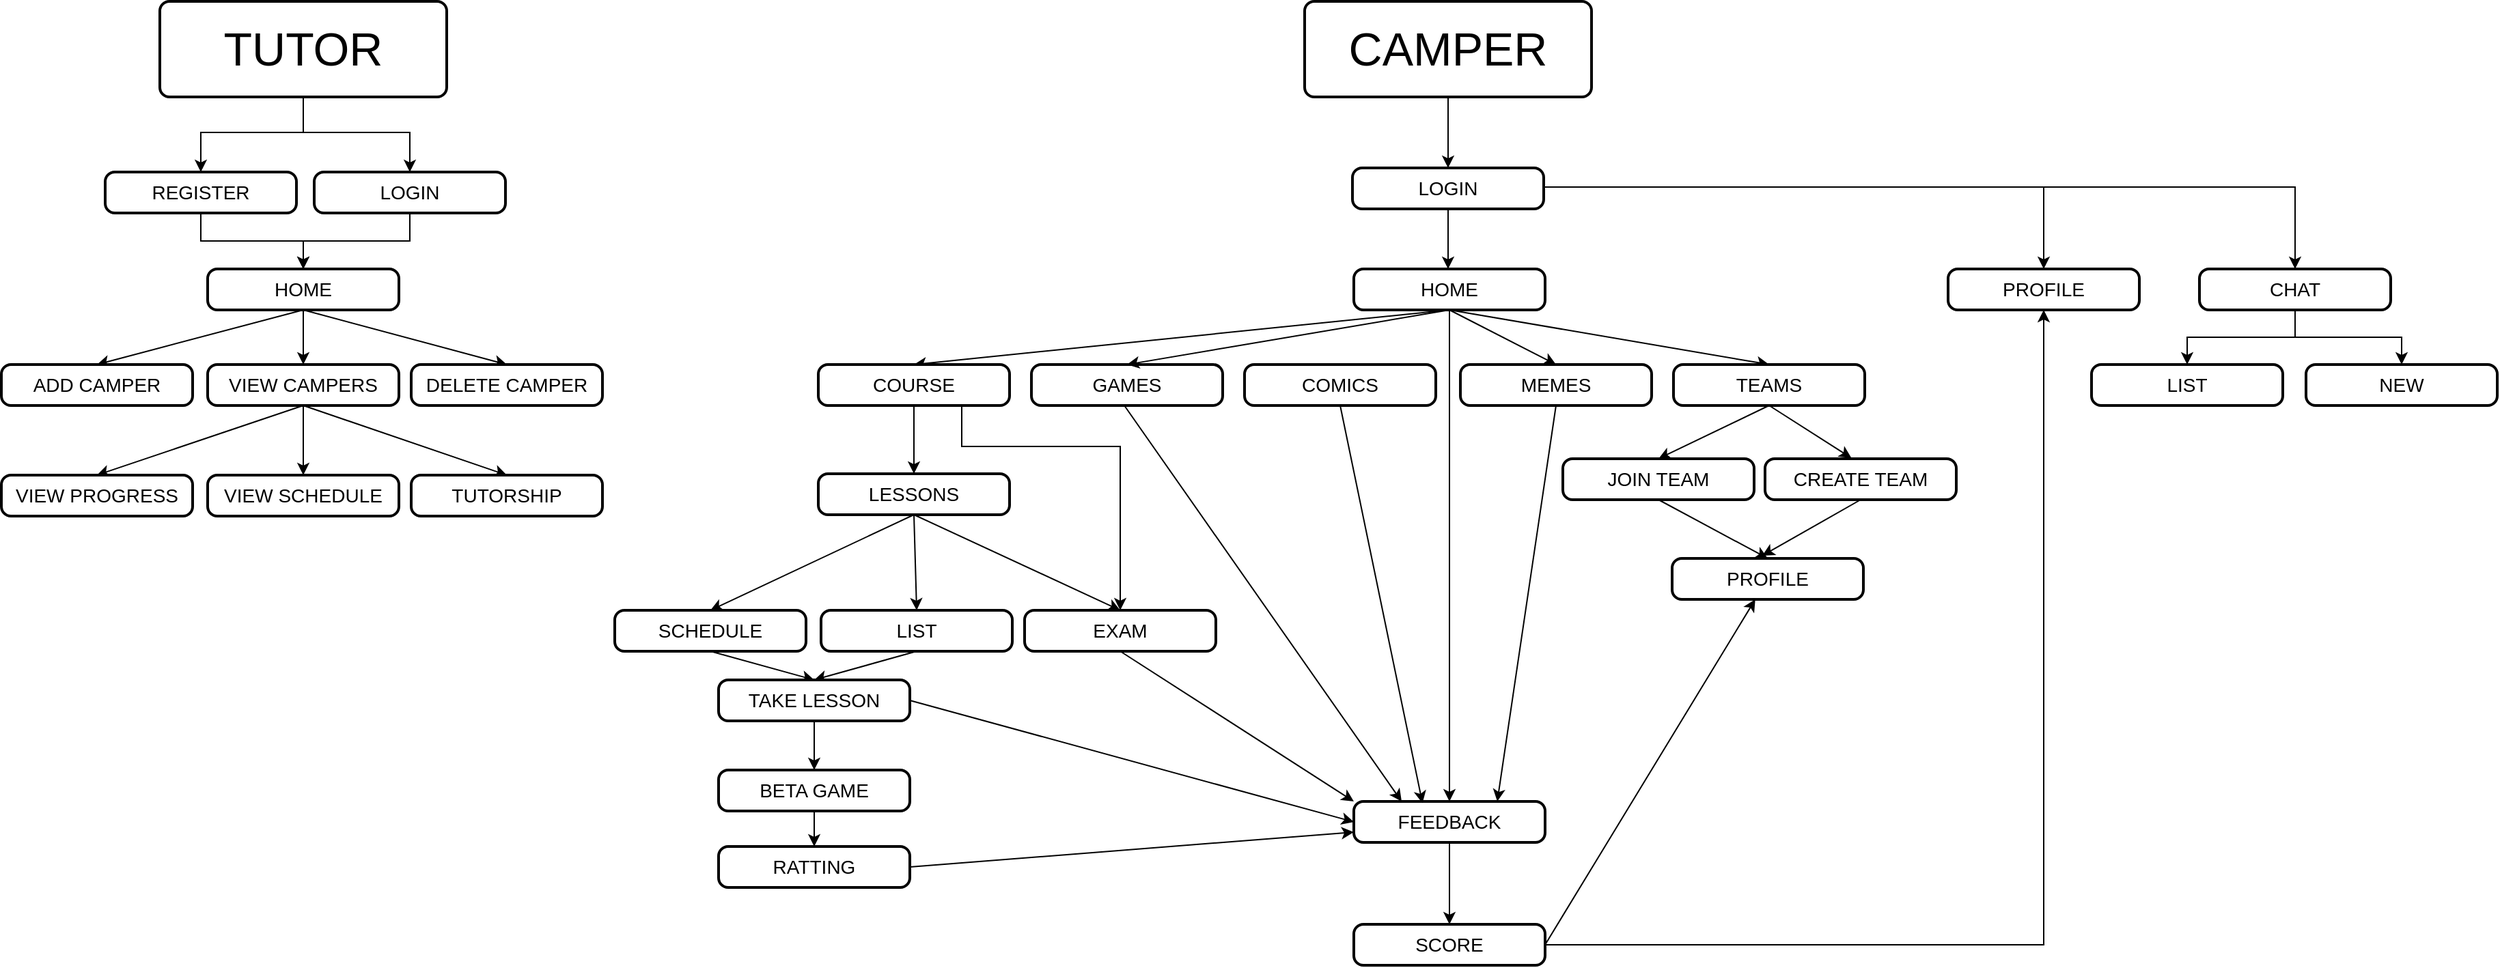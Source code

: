 <mxfile version="13.8.0" type="github">
  <diagram name="Page-1" id="edf60f1a-56cd-e834-aa8a-f176f3a09ee4">
    <mxGraphModel dx="1965" dy="1285" grid="1" gridSize="10" guides="1" tooltips="1" connect="1" arrows="1" fold="1" page="1" pageScale="1" pageWidth="1100" pageHeight="850" background="#ffffff" math="0" shadow="0">
      <root>
        <mxCell id="0" />
        <mxCell id="1" parent="0" />
        <mxCell id="gXM7lQSjL1Jpcok_i52--102" style="edgeStyle=none;rounded=0;orthogonalLoop=1;jettySize=auto;html=1;exitX=0.5;exitY=1;exitDx=0;exitDy=0;entryX=0.5;entryY=0;entryDx=0;entryDy=0;" edge="1" parent="1" source="gXM7lQSjL1Jpcok_i52--44" target="gXM7lQSjL1Jpcok_i52--101">
          <mxGeometry relative="1" as="geometry" />
        </mxCell>
        <mxCell id="gXM7lQSjL1Jpcok_i52--44" value="&lt;span style=&quot;font-size: 14px&quot;&gt;FEEDBACK&lt;/span&gt;" style="rounded=1;whiteSpace=wrap;html=1;absoluteArcSize=1;arcSize=14;strokeWidth=2;" vertex="1" parent="1">
          <mxGeometry x="1031" y="690" width="140" height="30" as="geometry" />
        </mxCell>
        <mxCell id="gXM7lQSjL1Jpcok_i52--64" style="edgeStyle=none;rounded=0;orthogonalLoop=1;jettySize=auto;html=1;exitX=0.5;exitY=1;exitDx=0;exitDy=0;entryX=0.5;entryY=0;entryDx=0;entryDy=0;" edge="1" parent="1" source="gXM7lQSjL1Jpcok_i52--87" target="gXM7lQSjL1Jpcok_i52--65">
          <mxGeometry relative="1" as="geometry">
            <mxPoint x="799" y="450" as="targetPoint" />
          </mxGeometry>
        </mxCell>
        <mxCell id="gXM7lQSjL1Jpcok_i52--74" style="edgeStyle=none;rounded=0;orthogonalLoop=1;jettySize=auto;html=1;exitX=0.5;exitY=1;exitDx=0;exitDy=0;entryX=0.25;entryY=0;entryDx=0;entryDy=0;" edge="1" parent="1" target="gXM7lQSjL1Jpcok_i52--44">
          <mxGeometry relative="1" as="geometry">
            <mxPoint x="990" y="680" as="targetPoint" />
            <mxPoint x="863.0" y="400" as="sourcePoint" />
          </mxGeometry>
        </mxCell>
        <mxCell id="gXM7lQSjL1Jpcok_i52--50" value="&lt;span style=&quot;font-size: 14px&quot;&gt;GAMES&lt;/span&gt;" style="rounded=1;whiteSpace=wrap;html=1;absoluteArcSize=1;arcSize=14;strokeWidth=2;" vertex="1" parent="1">
          <mxGeometry x="795" y="370" width="140" height="30" as="geometry" />
        </mxCell>
        <mxCell id="gXM7lQSjL1Jpcok_i52--11" style="edgeStyle=elbowEdgeStyle;rounded=0;orthogonalLoop=1;jettySize=auto;html=1;exitX=0.5;exitY=1;exitDx=0;exitDy=0;entryX=0.5;entryY=0;entryDx=0;entryDy=0;elbow=vertical;" edge="1" parent="1" source="gXM7lQSjL1Jpcok_i52--10" target="gXM7lQSjL1Jpcok_i52--12">
          <mxGeometry relative="1" as="geometry">
            <mxPoint x="262" y="230" as="targetPoint" />
            <Array as="points">
              <mxPoint x="327" y="200" />
            </Array>
          </mxGeometry>
        </mxCell>
        <mxCell id="gXM7lQSjL1Jpcok_i52--29" style="edgeStyle=elbowEdgeStyle;rounded=0;orthogonalLoop=1;jettySize=auto;elbow=vertical;html=1;exitX=0.5;exitY=1;exitDx=0;exitDy=0;" edge="1" parent="1" source="gXM7lQSjL1Jpcok_i52--10" target="gXM7lQSjL1Jpcok_i52--28">
          <mxGeometry relative="1" as="geometry">
            <Array as="points">
              <mxPoint x="340" y="200" />
              <mxPoint x="300" y="200" />
              <mxPoint x="290" y="200" />
            </Array>
          </mxGeometry>
        </mxCell>
        <mxCell id="gXM7lQSjL1Jpcok_i52--10" value="&lt;font style=&quot;font-size: 34px&quot;&gt;TUTOR&lt;/font&gt;" style="rounded=1;whiteSpace=wrap;html=1;absoluteArcSize=1;arcSize=14;strokeWidth=2;" vertex="1" parent="1">
          <mxGeometry x="157" y="104" width="210" height="70" as="geometry" />
        </mxCell>
        <mxCell id="gXM7lQSjL1Jpcok_i52--30" style="edgeStyle=elbowEdgeStyle;rounded=0;orthogonalLoop=1;jettySize=auto;elbow=vertical;html=1;exitX=0.5;exitY=1;exitDx=0;exitDy=0;entryX=0.5;entryY=0;entryDx=0;entryDy=0;" edge="1" parent="1" source="gXM7lQSjL1Jpcok_i52--12" target="gXM7lQSjL1Jpcok_i52--14">
          <mxGeometry relative="1" as="geometry" />
        </mxCell>
        <mxCell id="gXM7lQSjL1Jpcok_i52--12" value="&lt;font style=&quot;font-size: 14px&quot;&gt;REGISTER&lt;/font&gt;" style="rounded=1;whiteSpace=wrap;html=1;absoluteArcSize=1;arcSize=14;strokeWidth=2;" vertex="1" parent="1">
          <mxGeometry x="117" y="229" width="140" height="30" as="geometry" />
        </mxCell>
        <mxCell id="gXM7lQSjL1Jpcok_i52--20" style="edgeStyle=none;rounded=0;orthogonalLoop=1;jettySize=auto;html=1;entryX=0.5;entryY=0;entryDx=0;entryDy=0;" edge="1" parent="1" source="gXM7lQSjL1Jpcok_i52--14" target="gXM7lQSjL1Jpcok_i52--15">
          <mxGeometry relative="1" as="geometry" />
        </mxCell>
        <mxCell id="gXM7lQSjL1Jpcok_i52--21" style="edgeStyle=none;rounded=0;orthogonalLoop=1;jettySize=auto;html=1;exitX=0.5;exitY=1;exitDx=0;exitDy=0;entryX=0.5;entryY=0;entryDx=0;entryDy=0;" edge="1" parent="1" source="gXM7lQSjL1Jpcok_i52--14" target="gXM7lQSjL1Jpcok_i52--16">
          <mxGeometry relative="1" as="geometry" />
        </mxCell>
        <mxCell id="gXM7lQSjL1Jpcok_i52--22" style="edgeStyle=none;rounded=0;orthogonalLoop=1;jettySize=auto;html=1;exitX=0.5;exitY=1;exitDx=0;exitDy=0;entryX=0.5;entryY=0;entryDx=0;entryDy=0;" edge="1" parent="1" source="gXM7lQSjL1Jpcok_i52--14" target="gXM7lQSjL1Jpcok_i52--17">
          <mxGeometry relative="1" as="geometry" />
        </mxCell>
        <mxCell id="gXM7lQSjL1Jpcok_i52--14" value="&lt;span style=&quot;font-size: 14px&quot;&gt;HOME&lt;/span&gt;" style="rounded=1;whiteSpace=wrap;html=1;absoluteArcSize=1;arcSize=14;strokeWidth=2;verticalAlign=middle;" vertex="1" parent="1">
          <mxGeometry x="192" y="300" width="140" height="30" as="geometry" />
        </mxCell>
        <mxCell id="gXM7lQSjL1Jpcok_i52--23" style="edgeStyle=none;rounded=0;orthogonalLoop=1;jettySize=auto;html=1;entryX=0.5;entryY=0;entryDx=0;entryDy=0;exitX=0.5;exitY=1;exitDx=0;exitDy=0;" edge="1" parent="1" source="gXM7lQSjL1Jpcok_i52--15" target="gXM7lQSjL1Jpcok_i52--24">
          <mxGeometry relative="1" as="geometry">
            <mxPoint x="262" y="450" as="targetPoint" />
          </mxGeometry>
        </mxCell>
        <mxCell id="gXM7lQSjL1Jpcok_i52--26" style="edgeStyle=none;rounded=0;orthogonalLoop=1;jettySize=auto;html=1;exitX=0.5;exitY=1;exitDx=0;exitDy=0;entryX=0.5;entryY=0;entryDx=0;entryDy=0;" edge="1" parent="1" source="gXM7lQSjL1Jpcok_i52--15" target="gXM7lQSjL1Jpcok_i52--25">
          <mxGeometry relative="1" as="geometry" />
        </mxCell>
        <mxCell id="gXM7lQSjL1Jpcok_i52--63" style="edgeStyle=none;rounded=0;orthogonalLoop=1;jettySize=auto;html=1;exitX=0.5;exitY=1;exitDx=0;exitDy=0;entryX=0.5;entryY=0;entryDx=0;entryDy=0;" edge="1" parent="1" source="gXM7lQSjL1Jpcok_i52--15" target="gXM7lQSjL1Jpcok_i52--56">
          <mxGeometry relative="1" as="geometry" />
        </mxCell>
        <mxCell id="gXM7lQSjL1Jpcok_i52--15" value="&lt;span style=&quot;font-size: 14px&quot;&gt;VIEW CAMPERS&lt;/span&gt;" style="rounded=1;whiteSpace=wrap;html=1;absoluteArcSize=1;arcSize=14;strokeWidth=2;verticalAlign=middle;" vertex="1" parent="1">
          <mxGeometry x="192" y="370" width="140" height="30" as="geometry" />
        </mxCell>
        <mxCell id="gXM7lQSjL1Jpcok_i52--16" value="&lt;span style=&quot;font-size: 14px&quot;&gt;ADD CAMPER&lt;/span&gt;" style="rounded=1;whiteSpace=wrap;html=1;absoluteArcSize=1;arcSize=14;strokeWidth=2;" vertex="1" parent="1">
          <mxGeometry x="41" y="370" width="140" height="30" as="geometry" />
        </mxCell>
        <mxCell id="gXM7lQSjL1Jpcok_i52--17" value="&lt;span style=&quot;font-size: 14px&quot;&gt;DELETE CAMPER&lt;/span&gt;" style="rounded=1;whiteSpace=wrap;html=1;absoluteArcSize=1;arcSize=14;strokeWidth=2;" vertex="1" parent="1">
          <mxGeometry x="341" y="370" width="140" height="30" as="geometry" />
        </mxCell>
        <mxCell id="gXM7lQSjL1Jpcok_i52--24" value="&lt;span style=&quot;font-size: 14px&quot;&gt;VIEW PROGRESS&lt;/span&gt;" style="rounded=1;whiteSpace=wrap;html=1;absoluteArcSize=1;arcSize=14;strokeWidth=2;verticalAlign=middle;" vertex="1" parent="1">
          <mxGeometry x="41" y="451" width="140" height="30" as="geometry" />
        </mxCell>
        <mxCell id="gXM7lQSjL1Jpcok_i52--25" value="&lt;span style=&quot;font-size: 14px&quot;&gt;TUTORSHIP&lt;/span&gt;" style="rounded=1;whiteSpace=wrap;html=1;absoluteArcSize=1;arcSize=14;strokeWidth=2;verticalAlign=middle;" vertex="1" parent="1">
          <mxGeometry x="341" y="451" width="140" height="30" as="geometry" />
        </mxCell>
        <mxCell id="gXM7lQSjL1Jpcok_i52--31" style="edgeStyle=elbowEdgeStyle;rounded=0;orthogonalLoop=1;jettySize=auto;elbow=vertical;html=1;exitX=0.5;exitY=1;exitDx=0;exitDy=0;entryX=0.5;entryY=0;entryDx=0;entryDy=0;" edge="1" parent="1" source="gXM7lQSjL1Jpcok_i52--28" target="gXM7lQSjL1Jpcok_i52--14">
          <mxGeometry relative="1" as="geometry">
            <mxPoint x="260" y="300" as="targetPoint" />
          </mxGeometry>
        </mxCell>
        <mxCell id="gXM7lQSjL1Jpcok_i52--28" value="&lt;font style=&quot;font-size: 14px&quot;&gt;LOGIN&lt;/font&gt;" style="rounded=1;whiteSpace=wrap;html=1;absoluteArcSize=1;arcSize=14;strokeWidth=2;" vertex="1" parent="1">
          <mxGeometry x="270" y="229" width="140" height="30" as="geometry" />
        </mxCell>
        <mxCell id="gXM7lQSjL1Jpcok_i52--33" style="edgeStyle=elbowEdgeStyle;rounded=0;orthogonalLoop=1;jettySize=auto;elbow=vertical;html=1;exitX=0.5;exitY=1;exitDx=0;exitDy=0;" edge="1" source="gXM7lQSjL1Jpcok_i52--34" target="gXM7lQSjL1Jpcok_i52--49" parent="1">
          <mxGeometry relative="1" as="geometry">
            <Array as="points">
              <mxPoint x="1180" y="200" />
              <mxPoint x="1140" y="200" />
              <mxPoint x="1130" y="200" />
            </Array>
          </mxGeometry>
        </mxCell>
        <mxCell id="gXM7lQSjL1Jpcok_i52--34" value="&lt;font style=&quot;font-size: 34px&quot;&gt;CAMPER&lt;/font&gt;" style="rounded=1;whiteSpace=wrap;html=1;absoluteArcSize=1;arcSize=14;strokeWidth=2;" vertex="1" parent="1">
          <mxGeometry x="995" y="104" width="210" height="70" as="geometry" />
        </mxCell>
        <mxCell id="gXM7lQSjL1Jpcok_i52--37" style="edgeStyle=none;rounded=0;orthogonalLoop=1;jettySize=auto;html=1;entryX=0.5;entryY=0;entryDx=0;entryDy=0;exitX=0.5;exitY=1;exitDx=0;exitDy=0;" edge="1" source="gXM7lQSjL1Jpcok_i52--40" target="gXM7lQSjL1Jpcok_i52--43" parent="1">
          <mxGeometry relative="1" as="geometry" />
        </mxCell>
        <mxCell id="gXM7lQSjL1Jpcok_i52--38" style="edgeStyle=none;rounded=0;orthogonalLoop=1;jettySize=auto;html=1;exitX=0.5;exitY=1;exitDx=0;exitDy=0;entryX=0.5;entryY=0;entryDx=0;entryDy=0;" edge="1" source="gXM7lQSjL1Jpcok_i52--40" target="gXM7lQSjL1Jpcok_i52--44" parent="1">
          <mxGeometry relative="1" as="geometry" />
        </mxCell>
        <mxCell id="gXM7lQSjL1Jpcok_i52--39" style="edgeStyle=none;rounded=0;orthogonalLoop=1;jettySize=auto;html=1;exitX=0.5;exitY=1;exitDx=0;exitDy=0;entryX=0.5;entryY=0;entryDx=0;entryDy=0;" edge="1" source="gXM7lQSjL1Jpcok_i52--40" target="gXM7lQSjL1Jpcok_i52--45" parent="1">
          <mxGeometry relative="1" as="geometry" />
        </mxCell>
        <mxCell id="gXM7lQSjL1Jpcok_i52--51" style="rounded=0;orthogonalLoop=1;jettySize=auto;elbow=vertical;html=1;exitX=0.5;exitY=1;exitDx=0;exitDy=0;entryX=0.5;entryY=0;entryDx=0;entryDy=0;" edge="1" parent="1" source="gXM7lQSjL1Jpcok_i52--40" target="gXM7lQSjL1Jpcok_i52--50">
          <mxGeometry relative="1" as="geometry" />
        </mxCell>
        <mxCell id="gXM7lQSjL1Jpcok_i52--54" style="edgeStyle=none;rounded=0;orthogonalLoop=1;jettySize=auto;html=1;entryX=0.5;entryY=0;entryDx=0;entryDy=0;" edge="1" parent="1" target="gXM7lQSjL1Jpcok_i52--53">
          <mxGeometry relative="1" as="geometry">
            <mxPoint x="1536" y="240" as="sourcePoint" />
          </mxGeometry>
        </mxCell>
        <mxCell id="gXM7lQSjL1Jpcok_i52--68" style="edgeStyle=none;rounded=0;orthogonalLoop=1;jettySize=auto;html=1;exitX=0.5;exitY=1;exitDx=0;exitDy=0;entryX=0.5;entryY=0;entryDx=0;entryDy=0;" edge="1" parent="1" source="gXM7lQSjL1Jpcok_i52--40" target="gXM7lQSjL1Jpcok_i52--67">
          <mxGeometry relative="1" as="geometry" />
        </mxCell>
        <mxCell id="gXM7lQSjL1Jpcok_i52--40" value="&lt;span style=&quot;font-size: 14px&quot;&gt;HOME&lt;/span&gt;" style="rounded=1;whiteSpace=wrap;html=1;absoluteArcSize=1;arcSize=14;strokeWidth=2;verticalAlign=middle;" vertex="1" parent="1">
          <mxGeometry x="1031" y="300" width="140" height="30" as="geometry" />
        </mxCell>
        <mxCell id="gXM7lQSjL1Jpcok_i52--97" style="edgeStyle=none;rounded=0;orthogonalLoop=1;jettySize=auto;html=1;exitX=0.5;exitY=1;exitDx=0;exitDy=0;entryX=0.75;entryY=0;entryDx=0;entryDy=0;" edge="1" parent="1" source="gXM7lQSjL1Jpcok_i52--43" target="gXM7lQSjL1Jpcok_i52--44">
          <mxGeometry relative="1" as="geometry" />
        </mxCell>
        <mxCell id="gXM7lQSjL1Jpcok_i52--43" value="&lt;span style=&quot;font-size: 14px&quot;&gt;MEMES&lt;/span&gt;" style="rounded=1;whiteSpace=wrap;html=1;absoluteArcSize=1;arcSize=14;strokeWidth=2;verticalAlign=middle;" vertex="1" parent="1">
          <mxGeometry x="1109" y="370" width="140" height="30" as="geometry" />
        </mxCell>
        <mxCell id="gXM7lQSjL1Jpcok_i52--82" style="edgeStyle=none;rounded=0;orthogonalLoop=1;jettySize=auto;html=1;exitX=0.5;exitY=1;exitDx=0;exitDy=0;entryX=0.5;entryY=0;entryDx=0;entryDy=0;" edge="1" parent="1" source="gXM7lQSjL1Jpcok_i52--45" target="gXM7lQSjL1Jpcok_i52--81">
          <mxGeometry relative="1" as="geometry" />
        </mxCell>
        <mxCell id="gXM7lQSjL1Jpcok_i52--84" style="edgeStyle=none;rounded=0;orthogonalLoop=1;jettySize=auto;html=1;exitX=0.5;exitY=1;exitDx=0;exitDy=0;entryX=0.452;entryY=-0.018;entryDx=0;entryDy=0;entryPerimeter=0;" edge="1" parent="1" source="gXM7lQSjL1Jpcok_i52--45" target="gXM7lQSjL1Jpcok_i52--83">
          <mxGeometry relative="1" as="geometry" />
        </mxCell>
        <mxCell id="gXM7lQSjL1Jpcok_i52--45" value="&lt;span style=&quot;font-size: 14px&quot;&gt;TEAMS&lt;/span&gt;" style="rounded=1;whiteSpace=wrap;html=1;absoluteArcSize=1;arcSize=14;strokeWidth=2;" vertex="1" parent="1">
          <mxGeometry x="1265" y="370" width="140" height="30" as="geometry" />
        </mxCell>
        <mxCell id="gXM7lQSjL1Jpcok_i52--48" style="edgeStyle=elbowEdgeStyle;rounded=0;orthogonalLoop=1;jettySize=auto;elbow=vertical;html=1;exitX=0.5;exitY=1;exitDx=0;exitDy=0;" edge="1" source="gXM7lQSjL1Jpcok_i52--49" parent="1">
          <mxGeometry relative="1" as="geometry">
            <mxPoint x="1100" y="300" as="targetPoint" />
          </mxGeometry>
        </mxCell>
        <mxCell id="gXM7lQSjL1Jpcok_i52--112" style="edgeStyle=orthogonalEdgeStyle;rounded=0;orthogonalLoop=1;jettySize=auto;html=1;exitX=1;exitY=0.5;exitDx=0;exitDy=0;entryX=0.5;entryY=0;entryDx=0;entryDy=0;" edge="1" parent="1" source="gXM7lQSjL1Jpcok_i52--49" target="gXM7lQSjL1Jpcok_i52--111">
          <mxGeometry relative="1" as="geometry">
            <Array as="points">
              <mxPoint x="1170" y="240" />
              <mxPoint x="1720" y="240" />
            </Array>
          </mxGeometry>
        </mxCell>
        <mxCell id="gXM7lQSjL1Jpcok_i52--49" value="&lt;font style=&quot;font-size: 14px&quot;&gt;LOGIN&lt;/font&gt;" style="rounded=1;whiteSpace=wrap;html=1;absoluteArcSize=1;arcSize=14;strokeWidth=2;" vertex="1" parent="1">
          <mxGeometry x="1030" y="226" width="140" height="30" as="geometry" />
        </mxCell>
        <mxCell id="gXM7lQSjL1Jpcok_i52--53" value="&lt;span style=&quot;font-size: 14px&quot;&gt;PROFILE&lt;/span&gt;" style="rounded=1;whiteSpace=wrap;html=1;absoluteArcSize=1;arcSize=14;strokeWidth=2;" vertex="1" parent="1">
          <mxGeometry x="1466" y="300.0" width="140" height="30" as="geometry" />
        </mxCell>
        <mxCell id="gXM7lQSjL1Jpcok_i52--56" value="&lt;span style=&quot;font-size: 14px&quot;&gt;VIEW SCHEDULE&lt;/span&gt;" style="rounded=1;whiteSpace=wrap;html=1;absoluteArcSize=1;arcSize=14;strokeWidth=2;verticalAlign=middle;" vertex="1" parent="1">
          <mxGeometry x="192" y="451" width="140" height="30" as="geometry" />
        </mxCell>
        <mxCell id="gXM7lQSjL1Jpcok_i52--71" style="edgeStyle=none;rounded=0;orthogonalLoop=1;jettySize=auto;html=1;exitX=0.5;exitY=1;exitDx=0;exitDy=0;entryX=0.5;entryY=0;entryDx=0;entryDy=0;" edge="1" parent="1" source="gXM7lQSjL1Jpcok_i52--65" target="gXM7lQSjL1Jpcok_i52--70">
          <mxGeometry relative="1" as="geometry" />
        </mxCell>
        <mxCell id="gXM7lQSjL1Jpcok_i52--65" value="&lt;span style=&quot;font-size: 14px&quot;&gt;SCHEDULE&lt;/span&gt;" style="rounded=1;whiteSpace=wrap;html=1;absoluteArcSize=1;arcSize=14;strokeWidth=2;" vertex="1" parent="1">
          <mxGeometry x="490" y="550" width="140" height="30" as="geometry" />
        </mxCell>
        <mxCell id="gXM7lQSjL1Jpcok_i52--72" style="edgeStyle=none;rounded=0;orthogonalLoop=1;jettySize=auto;html=1;exitX=0.5;exitY=1;exitDx=0;exitDy=0;entryX=0.5;entryY=0;entryDx=0;entryDy=0;" edge="1" parent="1" source="gXM7lQSjL1Jpcok_i52--66" target="gXM7lQSjL1Jpcok_i52--70">
          <mxGeometry relative="1" as="geometry" />
        </mxCell>
        <mxCell id="gXM7lQSjL1Jpcok_i52--66" value="&lt;span style=&quot;font-size: 14px&quot;&gt;LIST&lt;/span&gt;" style="rounded=1;whiteSpace=wrap;html=1;absoluteArcSize=1;arcSize=14;strokeWidth=2;" vertex="1" parent="1">
          <mxGeometry x="641" y="550" width="140" height="30" as="geometry" />
        </mxCell>
        <mxCell id="gXM7lQSjL1Jpcok_i52--69" style="edgeStyle=none;rounded=0;orthogonalLoop=1;jettySize=auto;html=1;exitX=0.5;exitY=1;exitDx=0;exitDy=0;entryX=0.5;entryY=0;entryDx=0;entryDy=0;" edge="1" parent="1" source="gXM7lQSjL1Jpcok_i52--87" target="gXM7lQSjL1Jpcok_i52--66">
          <mxGeometry relative="1" as="geometry" />
        </mxCell>
        <mxCell id="gXM7lQSjL1Jpcok_i52--91" style="edgeStyle=orthogonalEdgeStyle;rounded=0;orthogonalLoop=1;jettySize=auto;html=1;exitX=0.75;exitY=1;exitDx=0;exitDy=0;" edge="1" parent="1" source="gXM7lQSjL1Jpcok_i52--67" target="gXM7lQSjL1Jpcok_i52--89">
          <mxGeometry relative="1" as="geometry">
            <Array as="points">
              <mxPoint x="744" y="430" />
              <mxPoint x="860" y="430" />
            </Array>
          </mxGeometry>
        </mxCell>
        <mxCell id="gXM7lQSjL1Jpcok_i52--67" value="&lt;span style=&quot;font-size: 14px&quot;&gt;COURSE&lt;/span&gt;" style="rounded=1;whiteSpace=wrap;html=1;absoluteArcSize=1;arcSize=14;strokeWidth=2;verticalAlign=middle;" vertex="1" parent="1">
          <mxGeometry x="639" y="370" width="140" height="30" as="geometry" />
        </mxCell>
        <mxCell id="gXM7lQSjL1Jpcok_i52--78" style="edgeStyle=none;rounded=0;orthogonalLoop=1;jettySize=auto;html=1;exitX=0.5;exitY=1;exitDx=0;exitDy=0;entryX=0.5;entryY=0;entryDx=0;entryDy=0;" edge="1" parent="1" source="gXM7lQSjL1Jpcok_i52--70" target="gXM7lQSjL1Jpcok_i52--77">
          <mxGeometry relative="1" as="geometry" />
        </mxCell>
        <mxCell id="gXM7lQSjL1Jpcok_i52--99" style="edgeStyle=none;rounded=0;orthogonalLoop=1;jettySize=auto;html=1;exitX=1;exitY=0.5;exitDx=0;exitDy=0;entryX=0;entryY=0.5;entryDx=0;entryDy=0;" edge="1" parent="1" source="gXM7lQSjL1Jpcok_i52--70" target="gXM7lQSjL1Jpcok_i52--44">
          <mxGeometry relative="1" as="geometry" />
        </mxCell>
        <mxCell id="gXM7lQSjL1Jpcok_i52--70" value="&lt;span style=&quot;font-size: 14px&quot;&gt;TAKE LESSON&lt;/span&gt;" style="rounded=1;whiteSpace=wrap;html=1;absoluteArcSize=1;arcSize=14;strokeWidth=2;" vertex="1" parent="1">
          <mxGeometry x="566" y="601" width="140" height="30" as="geometry" />
        </mxCell>
        <mxCell id="gXM7lQSjL1Jpcok_i52--80" style="edgeStyle=none;rounded=0;orthogonalLoop=1;jettySize=auto;html=1;exitX=0.5;exitY=1;exitDx=0;exitDy=0;entryX=0.5;entryY=0;entryDx=0;entryDy=0;" edge="1" parent="1" source="gXM7lQSjL1Jpcok_i52--77" target="gXM7lQSjL1Jpcok_i52--79">
          <mxGeometry relative="1" as="geometry" />
        </mxCell>
        <mxCell id="gXM7lQSjL1Jpcok_i52--77" value="&lt;span style=&quot;font-size: 14px&quot;&gt;BETA GAME&lt;/span&gt;" style="rounded=1;whiteSpace=wrap;html=1;absoluteArcSize=1;arcSize=14;strokeWidth=2;" vertex="1" parent="1">
          <mxGeometry x="566" y="667" width="140" height="30" as="geometry" />
        </mxCell>
        <mxCell id="gXM7lQSjL1Jpcok_i52--100" style="edgeStyle=none;rounded=0;orthogonalLoop=1;jettySize=auto;html=1;exitX=1;exitY=0.5;exitDx=0;exitDy=0;entryX=0;entryY=0.75;entryDx=0;entryDy=0;" edge="1" parent="1" source="gXM7lQSjL1Jpcok_i52--79" target="gXM7lQSjL1Jpcok_i52--44">
          <mxGeometry relative="1" as="geometry" />
        </mxCell>
        <mxCell id="gXM7lQSjL1Jpcok_i52--79" value="&lt;span style=&quot;font-size: 14px&quot;&gt;RATTING&lt;/span&gt;" style="rounded=1;whiteSpace=wrap;html=1;absoluteArcSize=1;arcSize=14;strokeWidth=2;" vertex="1" parent="1">
          <mxGeometry x="566" y="723" width="140" height="30" as="geometry" />
        </mxCell>
        <mxCell id="gXM7lQSjL1Jpcok_i52--108" style="edgeStyle=none;rounded=0;orthogonalLoop=1;jettySize=auto;html=1;exitX=0.5;exitY=1;exitDx=0;exitDy=0;entryX=0.5;entryY=0;entryDx=0;entryDy=0;" edge="1" parent="1" source="gXM7lQSjL1Jpcok_i52--81" target="gXM7lQSjL1Jpcok_i52--104">
          <mxGeometry relative="1" as="geometry" />
        </mxCell>
        <mxCell id="gXM7lQSjL1Jpcok_i52--81" value="&lt;span style=&quot;font-size: 14px&quot;&gt;JOIN TEAM&lt;/span&gt;" style="rounded=1;whiteSpace=wrap;html=1;absoluteArcSize=1;arcSize=14;strokeWidth=2;" vertex="1" parent="1">
          <mxGeometry x="1184" y="439" width="140" height="30" as="geometry" />
        </mxCell>
        <mxCell id="gXM7lQSjL1Jpcok_i52--109" style="edgeStyle=none;rounded=0;orthogonalLoop=1;jettySize=auto;html=1;exitX=0.5;exitY=1;exitDx=0;exitDy=0;" edge="1" parent="1" source="gXM7lQSjL1Jpcok_i52--83">
          <mxGeometry relative="1" as="geometry">
            <mxPoint x="1330" y="510" as="targetPoint" />
          </mxGeometry>
        </mxCell>
        <mxCell id="gXM7lQSjL1Jpcok_i52--83" value="&lt;span style=&quot;font-size: 14px&quot;&gt;CREATE TEAM&lt;/span&gt;" style="rounded=1;whiteSpace=wrap;html=1;absoluteArcSize=1;arcSize=14;strokeWidth=2;" vertex="1" parent="1">
          <mxGeometry x="1332" y="439" width="140" height="30" as="geometry" />
        </mxCell>
        <mxCell id="gXM7lQSjL1Jpcok_i52--88" value="" style="edgeStyle=none;rounded=0;orthogonalLoop=1;jettySize=auto;html=1;" edge="1" parent="1" source="gXM7lQSjL1Jpcok_i52--67" target="gXM7lQSjL1Jpcok_i52--87">
          <mxGeometry relative="1" as="geometry" />
        </mxCell>
        <mxCell id="gXM7lQSjL1Jpcok_i52--90" style="edgeStyle=none;rounded=0;orthogonalLoop=1;jettySize=auto;html=1;exitX=0.5;exitY=1;exitDx=0;exitDy=0;entryX=0.5;entryY=0;entryDx=0;entryDy=0;" edge="1" parent="1" source="gXM7lQSjL1Jpcok_i52--87" target="gXM7lQSjL1Jpcok_i52--89">
          <mxGeometry relative="1" as="geometry" />
        </mxCell>
        <mxCell id="gXM7lQSjL1Jpcok_i52--87" value="&lt;span style=&quot;font-size: 14px&quot;&gt;LESSONS&lt;/span&gt;" style="rounded=1;whiteSpace=wrap;html=1;absoluteArcSize=1;arcSize=14;strokeWidth=2;verticalAlign=middle;" vertex="1" parent="1">
          <mxGeometry x="639" y="450" width="140" height="30" as="geometry" />
        </mxCell>
        <mxCell id="gXM7lQSjL1Jpcok_i52--98" style="edgeStyle=none;rounded=0;orthogonalLoop=1;jettySize=auto;html=1;exitX=0.5;exitY=1;exitDx=0;exitDy=0;entryX=0;entryY=0;entryDx=0;entryDy=0;" edge="1" parent="1" source="gXM7lQSjL1Jpcok_i52--89" target="gXM7lQSjL1Jpcok_i52--44">
          <mxGeometry relative="1" as="geometry" />
        </mxCell>
        <mxCell id="gXM7lQSjL1Jpcok_i52--89" value="&lt;span style=&quot;font-size: 14px&quot;&gt;EXAM&lt;/span&gt;" style="rounded=1;whiteSpace=wrap;html=1;absoluteArcSize=1;arcSize=14;strokeWidth=2;" vertex="1" parent="1">
          <mxGeometry x="790" y="550" width="140" height="30" as="geometry" />
        </mxCell>
        <mxCell id="gXM7lQSjL1Jpcok_i52--96" style="edgeStyle=none;rounded=0;orthogonalLoop=1;jettySize=auto;html=1;exitX=0.5;exitY=1;exitDx=0;exitDy=0;entryX=0.359;entryY=0.043;entryDx=0;entryDy=0;entryPerimeter=0;" edge="1" parent="1" source="gXM7lQSjL1Jpcok_i52--94" target="gXM7lQSjL1Jpcok_i52--44">
          <mxGeometry relative="1" as="geometry" />
        </mxCell>
        <mxCell id="gXM7lQSjL1Jpcok_i52--94" value="&lt;span style=&quot;font-size: 14px&quot;&gt;COMICS&lt;/span&gt;" style="rounded=1;whiteSpace=wrap;html=1;absoluteArcSize=1;arcSize=14;strokeWidth=2;" vertex="1" parent="1">
          <mxGeometry x="951" y="370" width="140" height="30" as="geometry" />
        </mxCell>
        <mxCell id="gXM7lQSjL1Jpcok_i52--107" style="edgeStyle=none;rounded=0;orthogonalLoop=1;jettySize=auto;html=1;exitX=1;exitY=0.5;exitDx=0;exitDy=0;" edge="1" parent="1" source="gXM7lQSjL1Jpcok_i52--101" target="gXM7lQSjL1Jpcok_i52--104">
          <mxGeometry relative="1" as="geometry" />
        </mxCell>
        <mxCell id="gXM7lQSjL1Jpcok_i52--121" style="edgeStyle=orthogonalEdgeStyle;rounded=0;orthogonalLoop=1;jettySize=auto;html=1;exitX=1;exitY=0.5;exitDx=0;exitDy=0;entryX=0.5;entryY=1;entryDx=0;entryDy=0;" edge="1" parent="1" source="gXM7lQSjL1Jpcok_i52--101" target="gXM7lQSjL1Jpcok_i52--53">
          <mxGeometry relative="1" as="geometry" />
        </mxCell>
        <mxCell id="gXM7lQSjL1Jpcok_i52--101" value="&lt;span style=&quot;font-size: 14px&quot;&gt;SCORE&lt;/span&gt;" style="rounded=1;whiteSpace=wrap;html=1;absoluteArcSize=1;arcSize=14;strokeWidth=2;" vertex="1" parent="1">
          <mxGeometry x="1031.0" y="780" width="140" height="30" as="geometry" />
        </mxCell>
        <mxCell id="gXM7lQSjL1Jpcok_i52--104" value="&lt;span style=&quot;font-size: 14px&quot;&gt;PROFILE&lt;/span&gt;" style="rounded=1;whiteSpace=wrap;html=1;absoluteArcSize=1;arcSize=14;strokeWidth=2;" vertex="1" parent="1">
          <mxGeometry x="1264" y="512" width="140" height="30" as="geometry" />
        </mxCell>
        <mxCell id="gXM7lQSjL1Jpcok_i52--122" style="edgeStyle=orthogonalEdgeStyle;rounded=0;orthogonalLoop=1;jettySize=auto;html=1;exitX=0.5;exitY=1;exitDx=0;exitDy=0;entryX=0.5;entryY=0;entryDx=0;entryDy=0;" edge="1" parent="1" source="gXM7lQSjL1Jpcok_i52--111" target="gXM7lQSjL1Jpcok_i52--115">
          <mxGeometry relative="1" as="geometry" />
        </mxCell>
        <mxCell id="gXM7lQSjL1Jpcok_i52--123" style="edgeStyle=orthogonalEdgeStyle;rounded=0;orthogonalLoop=1;jettySize=auto;html=1;exitX=0.5;exitY=1;exitDx=0;exitDy=0;entryX=0.5;entryY=0;entryDx=0;entryDy=0;" edge="1" parent="1" source="gXM7lQSjL1Jpcok_i52--111" target="gXM7lQSjL1Jpcok_i52--116">
          <mxGeometry relative="1" as="geometry" />
        </mxCell>
        <mxCell id="gXM7lQSjL1Jpcok_i52--111" value="&lt;span style=&quot;font-size: 14px&quot;&gt;CHAT&lt;/span&gt;" style="rounded=1;whiteSpace=wrap;html=1;absoluteArcSize=1;arcSize=14;strokeWidth=2;verticalAlign=middle;" vertex="1" parent="1">
          <mxGeometry x="1650" y="300.0" width="140" height="30" as="geometry" />
        </mxCell>
        <mxCell id="gXM7lQSjL1Jpcok_i52--115" value="&lt;span style=&quot;font-size: 14px&quot;&gt;LIST&lt;/span&gt;" style="rounded=1;whiteSpace=wrap;html=1;absoluteArcSize=1;arcSize=14;strokeWidth=2;" vertex="1" parent="1">
          <mxGeometry x="1571" y="370" width="140" height="30" as="geometry" />
        </mxCell>
        <mxCell id="gXM7lQSjL1Jpcok_i52--116" value="&lt;span style=&quot;font-size: 14px&quot;&gt;NEW&lt;/span&gt;" style="rounded=1;whiteSpace=wrap;html=1;absoluteArcSize=1;arcSize=14;strokeWidth=2;" vertex="1" parent="1">
          <mxGeometry x="1728" y="370" width="140" height="30" as="geometry" />
        </mxCell>
      </root>
    </mxGraphModel>
  </diagram>
</mxfile>
